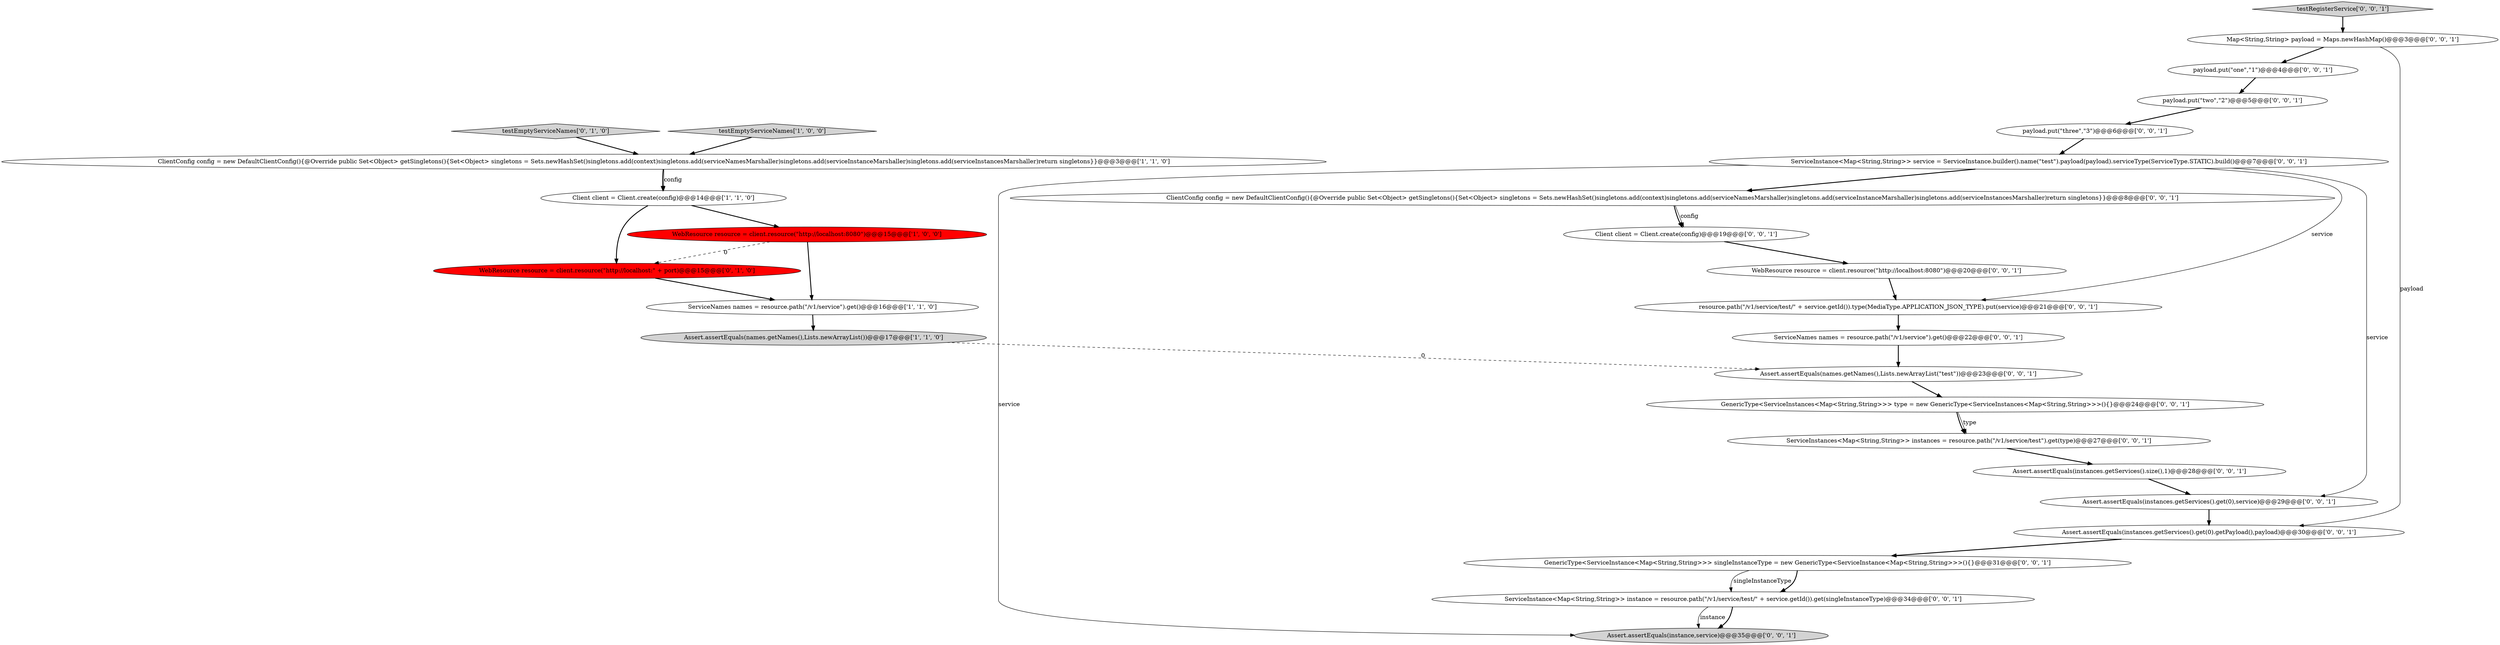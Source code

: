 digraph {
26 [style = filled, label = "Assert.assertEquals(instances.getServices().get(0).getPayload(),payload)@@@30@@@['0', '0', '1']", fillcolor = white, shape = ellipse image = "AAA0AAABBB3BBB"];
19 [style = filled, label = "ServiceInstances<Map<String,String>> instances = resource.path(\"/v1/service/test\").get(type)@@@27@@@['0', '0', '1']", fillcolor = white, shape = ellipse image = "AAA0AAABBB3BBB"];
7 [style = filled, label = "testEmptyServiceNames['0', '1', '0']", fillcolor = lightgray, shape = diamond image = "AAA0AAABBB2BBB"];
20 [style = filled, label = "ServiceInstance<Map<String,String>> instance = resource.path(\"/v1/service/test/\" + service.getId()).get(singleInstanceType)@@@34@@@['0', '0', '1']", fillcolor = white, shape = ellipse image = "AAA0AAABBB3BBB"];
22 [style = filled, label = "GenericType<ServiceInstances<Map<String,String>>> type = new GenericType<ServiceInstances<Map<String,String>>>(){}@@@24@@@['0', '0', '1']", fillcolor = white, shape = ellipse image = "AAA0AAABBB3BBB"];
13 [style = filled, label = "Assert.assertEquals(instance,service)@@@35@@@['0', '0', '1']", fillcolor = lightgray, shape = ellipse image = "AAA0AAABBB3BBB"];
3 [style = filled, label = "ClientConfig config = new DefaultClientConfig(){@Override public Set<Object> getSingletons(){Set<Object> singletons = Sets.newHashSet()singletons.add(context)singletons.add(serviceNamesMarshaller)singletons.add(serviceInstanceMarshaller)singletons.add(serviceInstancesMarshaller)return singletons}}@@@3@@@['1', '1', '0']", fillcolor = white, shape = ellipse image = "AAA0AAABBB1BBB"];
1 [style = filled, label = "WebResource resource = client.resource(\"http://localhost:8080\")@@@15@@@['1', '0', '0']", fillcolor = red, shape = ellipse image = "AAA1AAABBB1BBB"];
18 [style = filled, label = "GenericType<ServiceInstance<Map<String,String>>> singleInstanceType = new GenericType<ServiceInstance<Map<String,String>>>(){}@@@31@@@['0', '0', '1']", fillcolor = white, shape = ellipse image = "AAA0AAABBB3BBB"];
21 [style = filled, label = "testRegisterService['0', '0', '1']", fillcolor = lightgray, shape = diamond image = "AAA0AAABBB3BBB"];
27 [style = filled, label = "payload.put(\"one\",\"1\")@@@4@@@['0', '0', '1']", fillcolor = white, shape = ellipse image = "AAA0AAABBB3BBB"];
15 [style = filled, label = "ServiceNames names = resource.path(\"/v1/service\").get()@@@22@@@['0', '0', '1']", fillcolor = white, shape = ellipse image = "AAA0AAABBB3BBB"];
17 [style = filled, label = "ClientConfig config = new DefaultClientConfig(){@Override public Set<Object> getSingletons(){Set<Object> singletons = Sets.newHashSet()singletons.add(context)singletons.add(serviceNamesMarshaller)singletons.add(serviceInstanceMarshaller)singletons.add(serviceInstancesMarshaller)return singletons}}@@@8@@@['0', '0', '1']", fillcolor = white, shape = ellipse image = "AAA0AAABBB3BBB"];
4 [style = filled, label = "testEmptyServiceNames['1', '0', '0']", fillcolor = lightgray, shape = diamond image = "AAA0AAABBB1BBB"];
11 [style = filled, label = "WebResource resource = client.resource(\"http://localhost:8080\")@@@20@@@['0', '0', '1']", fillcolor = white, shape = ellipse image = "AAA0AAABBB3BBB"];
25 [style = filled, label = "ServiceInstance<Map<String,String>> service = ServiceInstance.builder().name(\"test\").payload(payload).serviceType(ServiceType.STATIC).build()@@@7@@@['0', '0', '1']", fillcolor = white, shape = ellipse image = "AAA0AAABBB3BBB"];
5 [style = filled, label = "Assert.assertEquals(names.getNames(),Lists.newArrayList())@@@17@@@['1', '1', '0']", fillcolor = lightgray, shape = ellipse image = "AAA0AAABBB1BBB"];
14 [style = filled, label = "Assert.assertEquals(names.getNames(),Lists.newArrayList(\"test\"))@@@23@@@['0', '0', '1']", fillcolor = white, shape = ellipse image = "AAA0AAABBB3BBB"];
2 [style = filled, label = "ServiceNames names = resource.path(\"/v1/service\").get()@@@16@@@['1', '1', '0']", fillcolor = white, shape = ellipse image = "AAA0AAABBB1BBB"];
6 [style = filled, label = "WebResource resource = client.resource(\"http://localhost:\" + port)@@@15@@@['0', '1', '0']", fillcolor = red, shape = ellipse image = "AAA1AAABBB2BBB"];
10 [style = filled, label = "Assert.assertEquals(instances.getServices().size(),1)@@@28@@@['0', '0', '1']", fillcolor = white, shape = ellipse image = "AAA0AAABBB3BBB"];
8 [style = filled, label = "payload.put(\"three\",\"3\")@@@6@@@['0', '0', '1']", fillcolor = white, shape = ellipse image = "AAA0AAABBB3BBB"];
24 [style = filled, label = "Map<String,String> payload = Maps.newHashMap()@@@3@@@['0', '0', '1']", fillcolor = white, shape = ellipse image = "AAA0AAABBB3BBB"];
12 [style = filled, label = "resource.path(\"/v1/service/test/\" + service.getId()).type(MediaType.APPLICATION_JSON_TYPE).put(service)@@@21@@@['0', '0', '1']", fillcolor = white, shape = ellipse image = "AAA0AAABBB3BBB"];
0 [style = filled, label = "Client client = Client.create(config)@@@14@@@['1', '1', '0']", fillcolor = white, shape = ellipse image = "AAA0AAABBB1BBB"];
9 [style = filled, label = "payload.put(\"two\",\"2\")@@@5@@@['0', '0', '1']", fillcolor = white, shape = ellipse image = "AAA0AAABBB3BBB"];
23 [style = filled, label = "Client client = Client.create(config)@@@19@@@['0', '0', '1']", fillcolor = white, shape = ellipse image = "AAA0AAABBB3BBB"];
16 [style = filled, label = "Assert.assertEquals(instances.getServices().get(0),service)@@@29@@@['0', '0', '1']", fillcolor = white, shape = ellipse image = "AAA0AAABBB3BBB"];
4->3 [style = bold, label=""];
25->12 [style = solid, label="service"];
5->14 [style = dashed, label="0"];
20->13 [style = bold, label=""];
15->14 [style = bold, label=""];
22->19 [style = bold, label=""];
0->6 [style = bold, label=""];
27->9 [style = bold, label=""];
12->15 [style = bold, label=""];
14->22 [style = bold, label=""];
16->26 [style = bold, label=""];
24->26 [style = solid, label="payload"];
19->10 [style = bold, label=""];
11->12 [style = bold, label=""];
21->24 [style = bold, label=""];
18->20 [style = solid, label="singleInstanceType"];
9->8 [style = bold, label=""];
25->17 [style = bold, label=""];
17->23 [style = bold, label=""];
20->13 [style = solid, label="instance"];
7->3 [style = bold, label=""];
3->0 [style = bold, label=""];
6->2 [style = bold, label=""];
25->16 [style = solid, label="service"];
18->20 [style = bold, label=""];
22->19 [style = solid, label="type"];
10->16 [style = bold, label=""];
17->23 [style = solid, label="config"];
1->6 [style = dashed, label="0"];
0->1 [style = bold, label=""];
3->0 [style = solid, label="config"];
25->13 [style = solid, label="service"];
1->2 [style = bold, label=""];
23->11 [style = bold, label=""];
8->25 [style = bold, label=""];
24->27 [style = bold, label=""];
2->5 [style = bold, label=""];
26->18 [style = bold, label=""];
}
